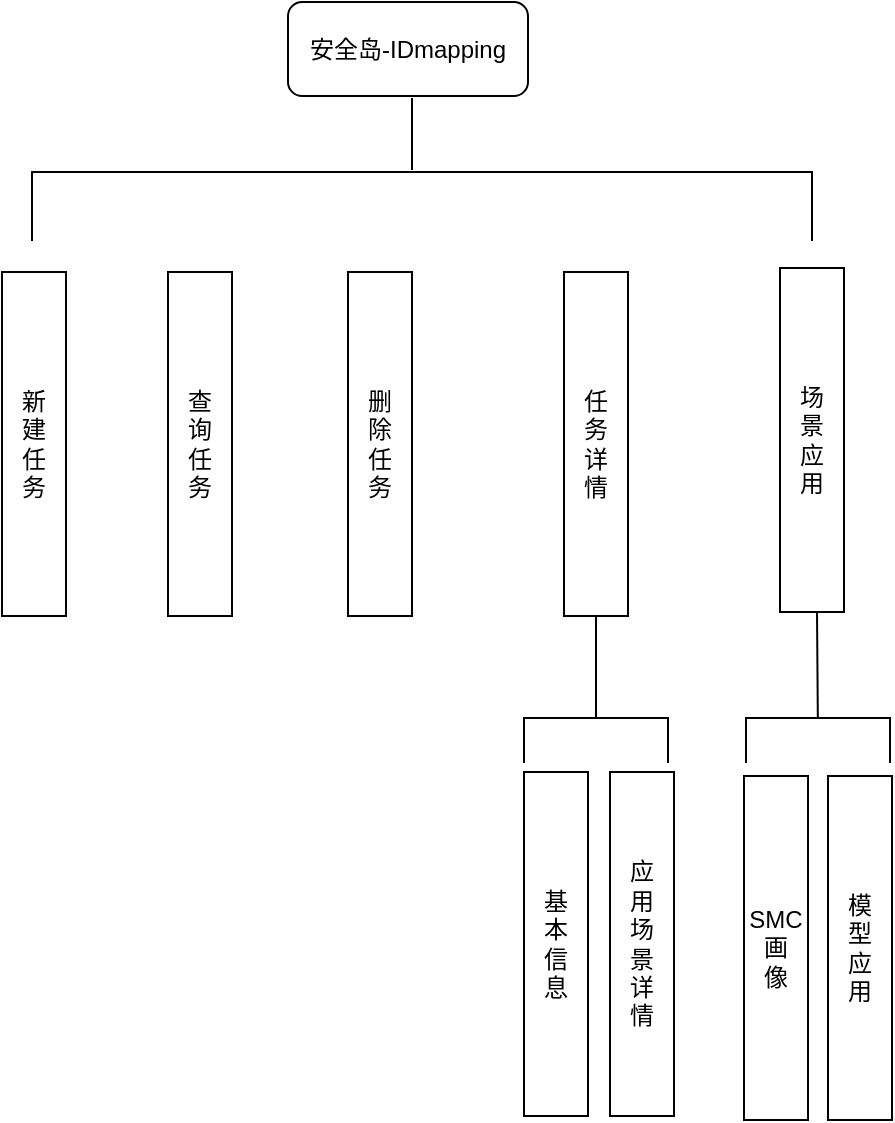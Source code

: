 <mxfile version="22.1.5" type="github">
  <diagram name="第 1 页" id="wJo2wd6JcxaJHejlNUAZ">
    <mxGraphModel dx="1030" dy="626" grid="0" gridSize="10" guides="1" tooltips="1" connect="1" arrows="1" fold="1" page="1" pageScale="1" pageWidth="1700" pageHeight="1100" math="0" shadow="0">
      <root>
        <mxCell id="0" />
        <mxCell id="1" parent="0" />
        <mxCell id="NkHdSyLVCIDAWrrlncBg-1" value="安全岛-IDmapping" style="rounded=1;whiteSpace=wrap;html=1;" vertex="1" parent="1">
          <mxGeometry x="349" y="12" width="120" height="47" as="geometry" />
        </mxCell>
        <mxCell id="NkHdSyLVCIDAWrrlncBg-2" value="新&lt;br&gt;建&lt;br&gt;任&lt;br&gt;务" style="rounded=0;whiteSpace=wrap;html=1;" vertex="1" parent="1">
          <mxGeometry x="206" y="147" width="32" height="172" as="geometry" />
        </mxCell>
        <mxCell id="NkHdSyLVCIDAWrrlncBg-3" value="查&lt;br&gt;询&lt;br&gt;任&lt;br&gt;务" style="rounded=0;whiteSpace=wrap;html=1;" vertex="1" parent="1">
          <mxGeometry x="289" y="147" width="32" height="172" as="geometry" />
        </mxCell>
        <mxCell id="NkHdSyLVCIDAWrrlncBg-4" value="删&lt;br&gt;除&lt;br&gt;任&lt;br&gt;务" style="rounded=0;whiteSpace=wrap;html=1;" vertex="1" parent="1">
          <mxGeometry x="379" y="147" width="32" height="172" as="geometry" />
        </mxCell>
        <mxCell id="NkHdSyLVCIDAWrrlncBg-5" value="任&lt;br&gt;务&lt;br&gt;详&lt;br&gt;情" style="rounded=0;whiteSpace=wrap;html=1;" vertex="1" parent="1">
          <mxGeometry x="487" y="147" width="32" height="172" as="geometry" />
        </mxCell>
        <mxCell id="NkHdSyLVCIDAWrrlncBg-6" value="场&lt;br&gt;景&lt;br&gt;应&lt;br&gt;用" style="rounded=0;whiteSpace=wrap;html=1;" vertex="1" parent="1">
          <mxGeometry x="595" y="145" width="32" height="172" as="geometry" />
        </mxCell>
        <mxCell id="NkHdSyLVCIDAWrrlncBg-7" value="基&lt;br&gt;本&lt;br&gt;信&lt;br&gt;息" style="rounded=0;whiteSpace=wrap;html=1;" vertex="1" parent="1">
          <mxGeometry x="467" y="397" width="32" height="172" as="geometry" />
        </mxCell>
        <mxCell id="NkHdSyLVCIDAWrrlncBg-8" value="SMC画&lt;br&gt;像" style="rounded=0;whiteSpace=wrap;html=1;" vertex="1" parent="1">
          <mxGeometry x="577" y="399" width="32" height="172" as="geometry" />
        </mxCell>
        <mxCell id="NkHdSyLVCIDAWrrlncBg-9" value="应&lt;br&gt;用&lt;br&gt;场&lt;br&gt;景&lt;br&gt;详&lt;br&gt;情" style="rounded=0;whiteSpace=wrap;html=1;" vertex="1" parent="1">
          <mxGeometry x="510" y="397" width="32" height="172" as="geometry" />
        </mxCell>
        <mxCell id="NkHdSyLVCIDAWrrlncBg-10" value="模&lt;br&gt;型&lt;br&gt;应&lt;br&gt;用" style="rounded=0;whiteSpace=wrap;html=1;" vertex="1" parent="1">
          <mxGeometry x="619" y="399" width="32" height="172" as="geometry" />
        </mxCell>
        <mxCell id="NkHdSyLVCIDAWrrlncBg-26" value="" style="shape=partialRectangle;whiteSpace=wrap;html=1;bottom=1;right=1;left=1;top=0;fillColor=none;routingCenterX=-0.5;direction=west;" vertex="1" parent="1">
          <mxGeometry x="221" y="97" width="390" height="34" as="geometry" />
        </mxCell>
        <mxCell id="NkHdSyLVCIDAWrrlncBg-27" value="" style="shape=partialRectangle;whiteSpace=wrap;html=1;bottom=1;right=1;left=1;top=0;fillColor=none;routingCenterX=-0.5;direction=west;" vertex="1" parent="1">
          <mxGeometry x="467" y="370" width="72" height="22" as="geometry" />
        </mxCell>
        <mxCell id="NkHdSyLVCIDAWrrlncBg-28" value="" style="shape=partialRectangle;whiteSpace=wrap;html=1;bottom=1;right=1;left=1;top=0;fillColor=none;routingCenterX=-0.5;direction=west;" vertex="1" parent="1">
          <mxGeometry x="578" y="370" width="72" height="22" as="geometry" />
        </mxCell>
        <mxCell id="NkHdSyLVCIDAWrrlncBg-31" value="" style="endArrow=none;html=1;rounded=0;entryX=0.5;entryY=1;entryDx=0;entryDy=0;exitX=0.5;exitY=1;exitDx=0;exitDy=0;" edge="1" parent="1" source="NkHdSyLVCIDAWrrlncBg-27" target="NkHdSyLVCIDAWrrlncBg-5">
          <mxGeometry width="50" height="50" relative="1" as="geometry">
            <mxPoint x="504" y="370" as="sourcePoint" />
            <mxPoint x="554" y="320" as="targetPoint" />
          </mxGeometry>
        </mxCell>
        <mxCell id="NkHdSyLVCIDAWrrlncBg-32" value="" style="endArrow=none;html=1;rounded=0;entryX=0.5;entryY=1;entryDx=0;entryDy=0;" edge="1" parent="1" source="NkHdSyLVCIDAWrrlncBg-28">
          <mxGeometry width="50" height="50" relative="1" as="geometry">
            <mxPoint x="613.5" y="368" as="sourcePoint" />
            <mxPoint x="613.5" y="317" as="targetPoint" />
          </mxGeometry>
        </mxCell>
        <mxCell id="NkHdSyLVCIDAWrrlncBg-33" value="" style="endArrow=none;html=1;rounded=0;" edge="1" parent="1">
          <mxGeometry width="50" height="50" relative="1" as="geometry">
            <mxPoint x="411" y="96" as="sourcePoint" />
            <mxPoint x="411" y="60" as="targetPoint" />
          </mxGeometry>
        </mxCell>
      </root>
    </mxGraphModel>
  </diagram>
</mxfile>
